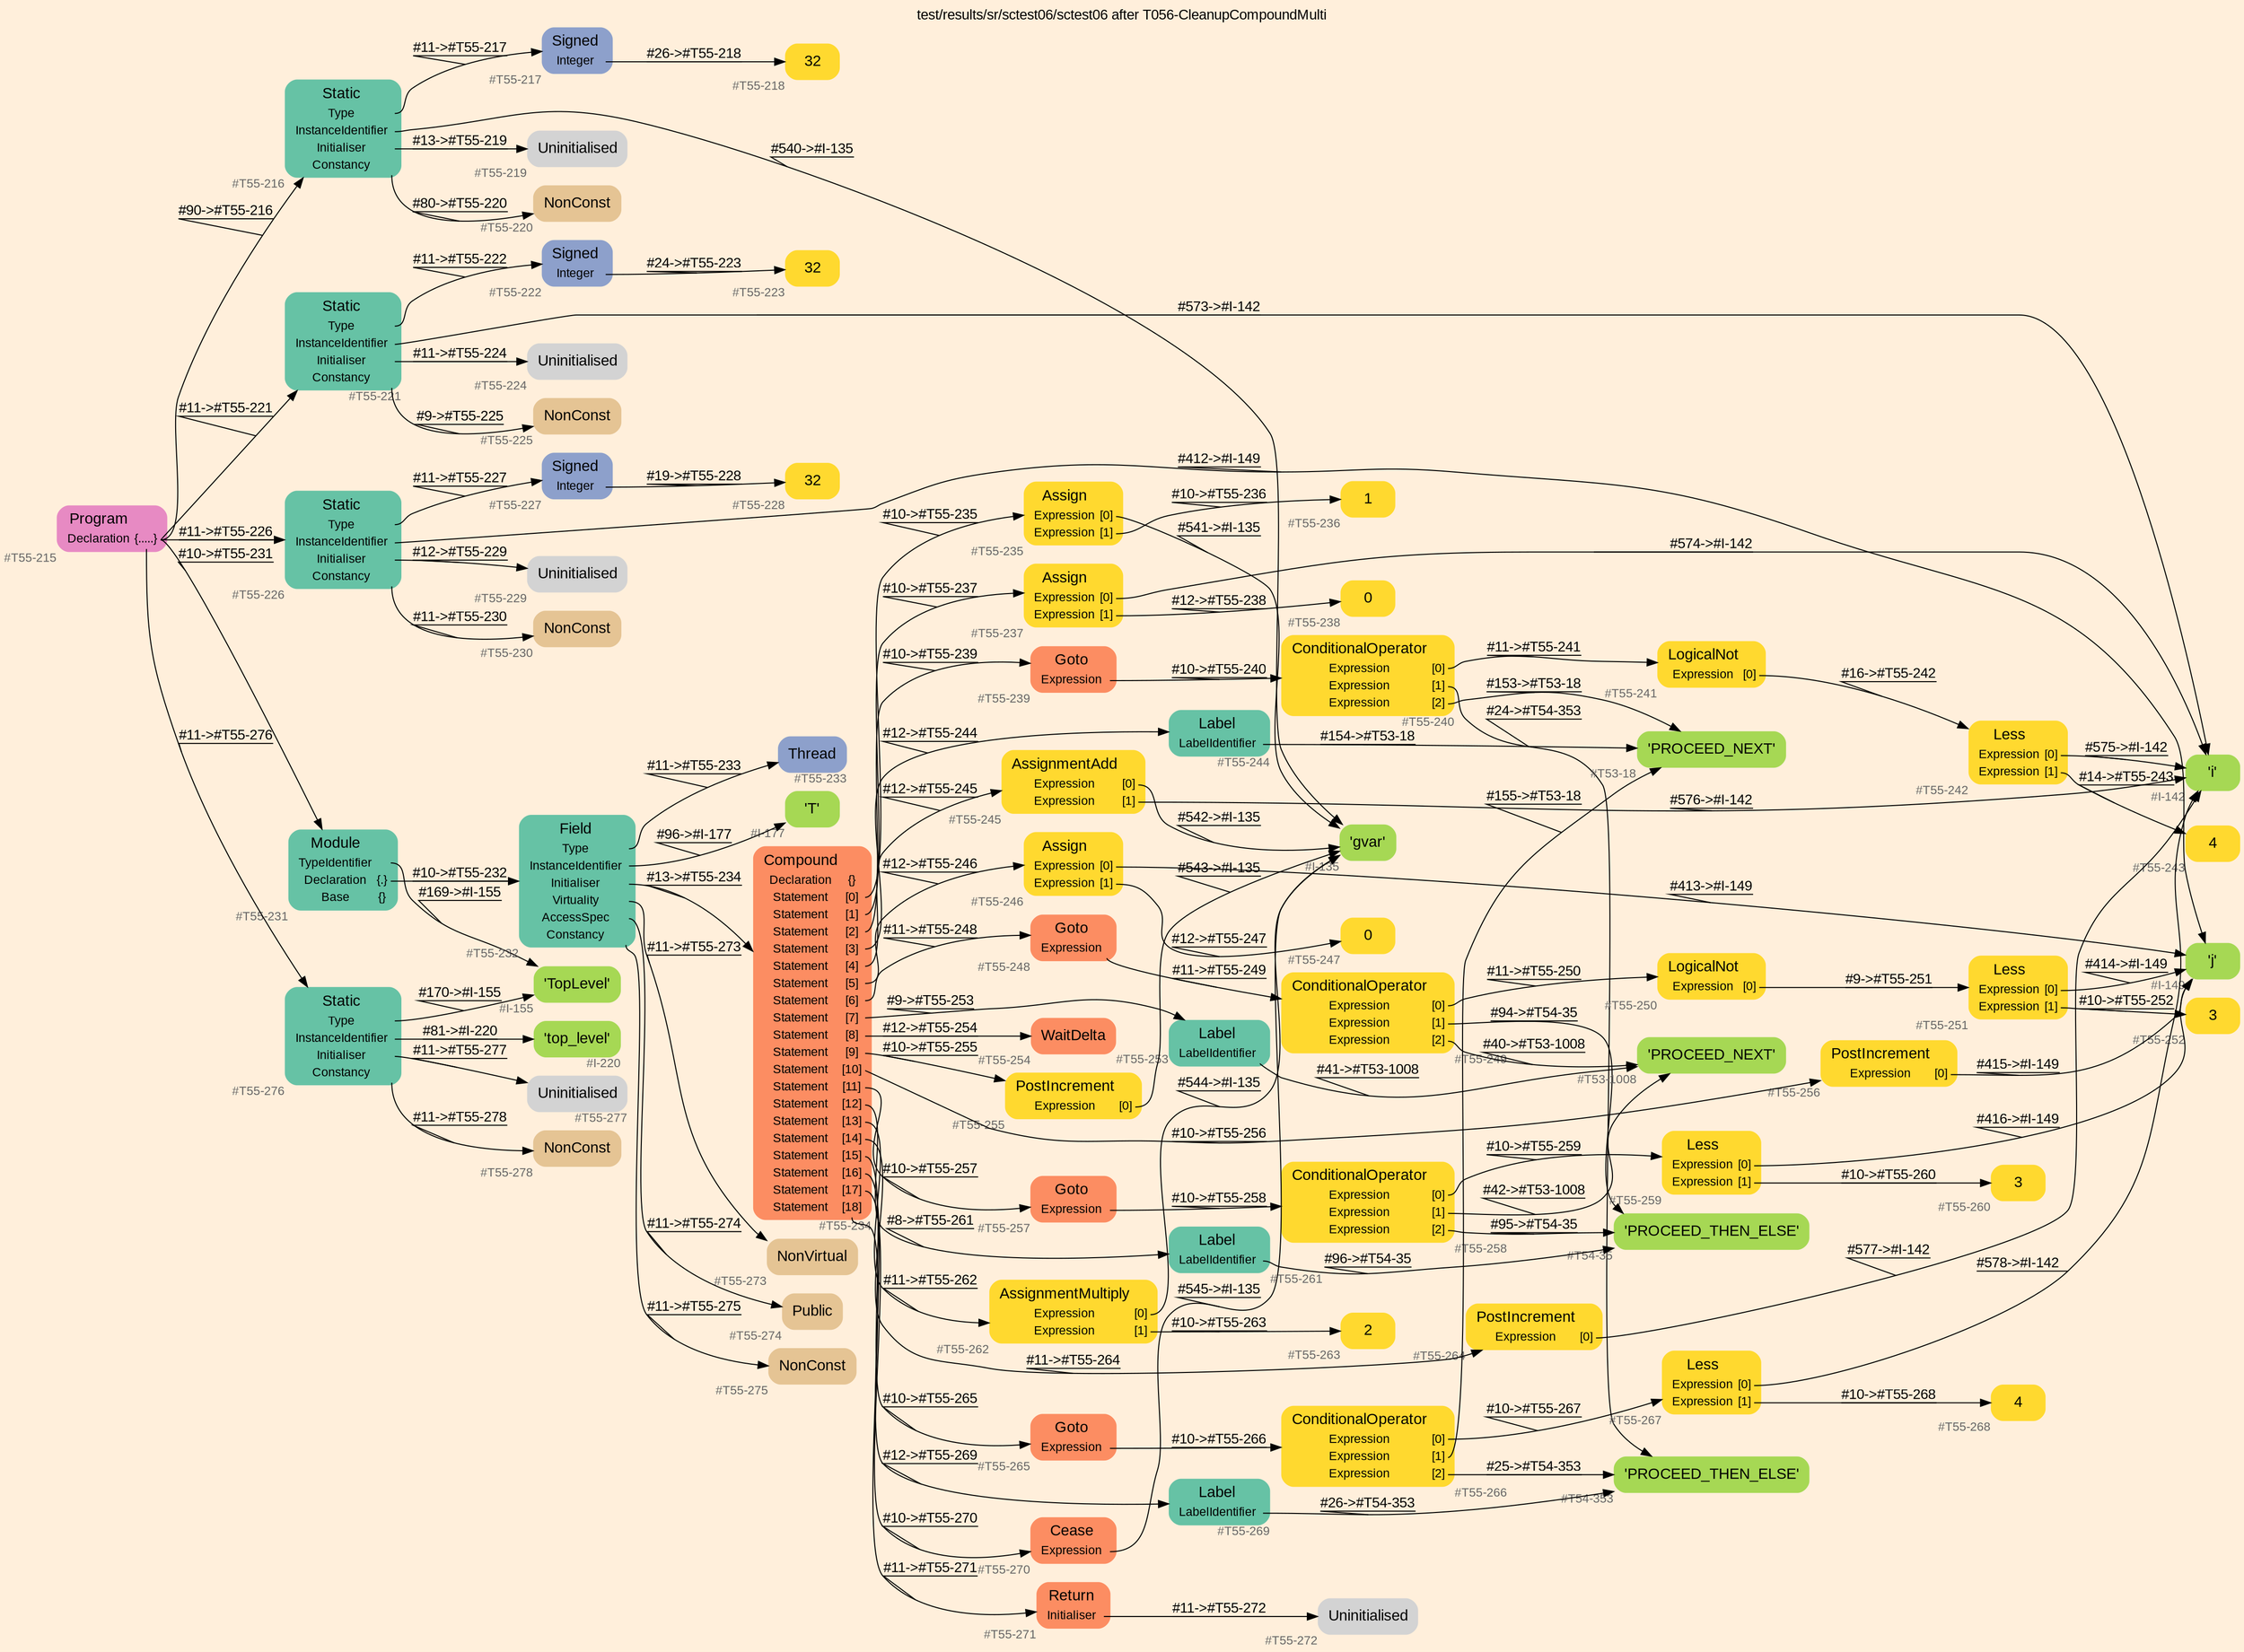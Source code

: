 digraph "test/results/sr/sctest06/sctest06 after T056-CleanupCompoundMulti" {
label = "test/results/sr/sctest06/sctest06 after T056-CleanupCompoundMulti"
labelloc = t
graph [
    rankdir = "LR"
    ranksep = 0.3
    bgcolor = antiquewhite1
    color = black
    fontcolor = black
    fontname = "Arial"
];
node [
    fontname = "Arial"
];
edge [
    fontname = "Arial"
];

// -------------------- node figure --------------------
// -------- block #T55-215 ----------
"#T55-215" [
    fillcolor = "/set28/4"
    xlabel = "#T55-215"
    fontsize = "12"
    fontcolor = grey40
    shape = "plaintext"
    label = <<TABLE BORDER="0" CELLBORDER="0" CELLSPACING="0">
     <TR><TD><FONT COLOR="black" POINT-SIZE="15">Program</FONT></TD></TR>
     <TR><TD><FONT COLOR="black" POINT-SIZE="12">Declaration</FONT></TD><TD PORT="port0"><FONT COLOR="black" POINT-SIZE="12">{.....}</FONT></TD></TR>
    </TABLE>>
    style = "rounded,filled"
];

// -------- block #T55-216 ----------
"#T55-216" [
    fillcolor = "/set28/1"
    xlabel = "#T55-216"
    fontsize = "12"
    fontcolor = grey40
    shape = "plaintext"
    label = <<TABLE BORDER="0" CELLBORDER="0" CELLSPACING="0">
     <TR><TD><FONT COLOR="black" POINT-SIZE="15">Static</FONT></TD></TR>
     <TR><TD><FONT COLOR="black" POINT-SIZE="12">Type</FONT></TD><TD PORT="port0"></TD></TR>
     <TR><TD><FONT COLOR="black" POINT-SIZE="12">InstanceIdentifier</FONT></TD><TD PORT="port1"></TD></TR>
     <TR><TD><FONT COLOR="black" POINT-SIZE="12">Initialiser</FONT></TD><TD PORT="port2"></TD></TR>
     <TR><TD><FONT COLOR="black" POINT-SIZE="12">Constancy</FONT></TD><TD PORT="port3"></TD></TR>
    </TABLE>>
    style = "rounded,filled"
];

// -------- block #T55-217 ----------
"#T55-217" [
    fillcolor = "/set28/3"
    xlabel = "#T55-217"
    fontsize = "12"
    fontcolor = grey40
    shape = "plaintext"
    label = <<TABLE BORDER="0" CELLBORDER="0" CELLSPACING="0">
     <TR><TD><FONT COLOR="black" POINT-SIZE="15">Signed</FONT></TD></TR>
     <TR><TD><FONT COLOR="black" POINT-SIZE="12">Integer</FONT></TD><TD PORT="port0"></TD></TR>
    </TABLE>>
    style = "rounded,filled"
];

// -------- block #T55-218 ----------
"#T55-218" [
    fillcolor = "/set28/6"
    xlabel = "#T55-218"
    fontsize = "12"
    fontcolor = grey40
    shape = "plaintext"
    label = <<TABLE BORDER="0" CELLBORDER="0" CELLSPACING="0">
     <TR><TD><FONT COLOR="black" POINT-SIZE="15">32</FONT></TD></TR>
    </TABLE>>
    style = "rounded,filled"
];

// -------- block #I-135 ----------
"#I-135" [
    fillcolor = "/set28/5"
    xlabel = "#I-135"
    fontsize = "12"
    fontcolor = grey40
    shape = "plaintext"
    label = <<TABLE BORDER="0" CELLBORDER="0" CELLSPACING="0">
     <TR><TD><FONT COLOR="black" POINT-SIZE="15">'gvar'</FONT></TD></TR>
    </TABLE>>
    style = "rounded,filled"
];

// -------- block #T55-219 ----------
"#T55-219" [
    xlabel = "#T55-219"
    fontsize = "12"
    fontcolor = grey40
    shape = "plaintext"
    label = <<TABLE BORDER="0" CELLBORDER="0" CELLSPACING="0">
     <TR><TD><FONT COLOR="black" POINT-SIZE="15">Uninitialised</FONT></TD></TR>
    </TABLE>>
    style = "rounded,filled"
];

// -------- block #T55-220 ----------
"#T55-220" [
    fillcolor = "/set28/7"
    xlabel = "#T55-220"
    fontsize = "12"
    fontcolor = grey40
    shape = "plaintext"
    label = <<TABLE BORDER="0" CELLBORDER="0" CELLSPACING="0">
     <TR><TD><FONT COLOR="black" POINT-SIZE="15">NonConst</FONT></TD></TR>
    </TABLE>>
    style = "rounded,filled"
];

// -------- block #T55-221 ----------
"#T55-221" [
    fillcolor = "/set28/1"
    xlabel = "#T55-221"
    fontsize = "12"
    fontcolor = grey40
    shape = "plaintext"
    label = <<TABLE BORDER="0" CELLBORDER="0" CELLSPACING="0">
     <TR><TD><FONT COLOR="black" POINT-SIZE="15">Static</FONT></TD></TR>
     <TR><TD><FONT COLOR="black" POINT-SIZE="12">Type</FONT></TD><TD PORT="port0"></TD></TR>
     <TR><TD><FONT COLOR="black" POINT-SIZE="12">InstanceIdentifier</FONT></TD><TD PORT="port1"></TD></TR>
     <TR><TD><FONT COLOR="black" POINT-SIZE="12">Initialiser</FONT></TD><TD PORT="port2"></TD></TR>
     <TR><TD><FONT COLOR="black" POINT-SIZE="12">Constancy</FONT></TD><TD PORT="port3"></TD></TR>
    </TABLE>>
    style = "rounded,filled"
];

// -------- block #T55-222 ----------
"#T55-222" [
    fillcolor = "/set28/3"
    xlabel = "#T55-222"
    fontsize = "12"
    fontcolor = grey40
    shape = "plaintext"
    label = <<TABLE BORDER="0" CELLBORDER="0" CELLSPACING="0">
     <TR><TD><FONT COLOR="black" POINT-SIZE="15">Signed</FONT></TD></TR>
     <TR><TD><FONT COLOR="black" POINT-SIZE="12">Integer</FONT></TD><TD PORT="port0"></TD></TR>
    </TABLE>>
    style = "rounded,filled"
];

// -------- block #T55-223 ----------
"#T55-223" [
    fillcolor = "/set28/6"
    xlabel = "#T55-223"
    fontsize = "12"
    fontcolor = grey40
    shape = "plaintext"
    label = <<TABLE BORDER="0" CELLBORDER="0" CELLSPACING="0">
     <TR><TD><FONT COLOR="black" POINT-SIZE="15">32</FONT></TD></TR>
    </TABLE>>
    style = "rounded,filled"
];

// -------- block #I-142 ----------
"#I-142" [
    fillcolor = "/set28/5"
    xlabel = "#I-142"
    fontsize = "12"
    fontcolor = grey40
    shape = "plaintext"
    label = <<TABLE BORDER="0" CELLBORDER="0" CELLSPACING="0">
     <TR><TD><FONT COLOR="black" POINT-SIZE="15">'i'</FONT></TD></TR>
    </TABLE>>
    style = "rounded,filled"
];

// -------- block #T55-224 ----------
"#T55-224" [
    xlabel = "#T55-224"
    fontsize = "12"
    fontcolor = grey40
    shape = "plaintext"
    label = <<TABLE BORDER="0" CELLBORDER="0" CELLSPACING="0">
     <TR><TD><FONT COLOR="black" POINT-SIZE="15">Uninitialised</FONT></TD></TR>
    </TABLE>>
    style = "rounded,filled"
];

// -------- block #T55-225 ----------
"#T55-225" [
    fillcolor = "/set28/7"
    xlabel = "#T55-225"
    fontsize = "12"
    fontcolor = grey40
    shape = "plaintext"
    label = <<TABLE BORDER="0" CELLBORDER="0" CELLSPACING="0">
     <TR><TD><FONT COLOR="black" POINT-SIZE="15">NonConst</FONT></TD></TR>
    </TABLE>>
    style = "rounded,filled"
];

// -------- block #T55-226 ----------
"#T55-226" [
    fillcolor = "/set28/1"
    xlabel = "#T55-226"
    fontsize = "12"
    fontcolor = grey40
    shape = "plaintext"
    label = <<TABLE BORDER="0" CELLBORDER="0" CELLSPACING="0">
     <TR><TD><FONT COLOR="black" POINT-SIZE="15">Static</FONT></TD></TR>
     <TR><TD><FONT COLOR="black" POINT-SIZE="12">Type</FONT></TD><TD PORT="port0"></TD></TR>
     <TR><TD><FONT COLOR="black" POINT-SIZE="12">InstanceIdentifier</FONT></TD><TD PORT="port1"></TD></TR>
     <TR><TD><FONT COLOR="black" POINT-SIZE="12">Initialiser</FONT></TD><TD PORT="port2"></TD></TR>
     <TR><TD><FONT COLOR="black" POINT-SIZE="12">Constancy</FONT></TD><TD PORT="port3"></TD></TR>
    </TABLE>>
    style = "rounded,filled"
];

// -------- block #T55-227 ----------
"#T55-227" [
    fillcolor = "/set28/3"
    xlabel = "#T55-227"
    fontsize = "12"
    fontcolor = grey40
    shape = "plaintext"
    label = <<TABLE BORDER="0" CELLBORDER="0" CELLSPACING="0">
     <TR><TD><FONT COLOR="black" POINT-SIZE="15">Signed</FONT></TD></TR>
     <TR><TD><FONT COLOR="black" POINT-SIZE="12">Integer</FONT></TD><TD PORT="port0"></TD></TR>
    </TABLE>>
    style = "rounded,filled"
];

// -------- block #T55-228 ----------
"#T55-228" [
    fillcolor = "/set28/6"
    xlabel = "#T55-228"
    fontsize = "12"
    fontcolor = grey40
    shape = "plaintext"
    label = <<TABLE BORDER="0" CELLBORDER="0" CELLSPACING="0">
     <TR><TD><FONT COLOR="black" POINT-SIZE="15">32</FONT></TD></TR>
    </TABLE>>
    style = "rounded,filled"
];

// -------- block #I-149 ----------
"#I-149" [
    fillcolor = "/set28/5"
    xlabel = "#I-149"
    fontsize = "12"
    fontcolor = grey40
    shape = "plaintext"
    label = <<TABLE BORDER="0" CELLBORDER="0" CELLSPACING="0">
     <TR><TD><FONT COLOR="black" POINT-SIZE="15">'j'</FONT></TD></TR>
    </TABLE>>
    style = "rounded,filled"
];

// -------- block #T55-229 ----------
"#T55-229" [
    xlabel = "#T55-229"
    fontsize = "12"
    fontcolor = grey40
    shape = "plaintext"
    label = <<TABLE BORDER="0" CELLBORDER="0" CELLSPACING="0">
     <TR><TD><FONT COLOR="black" POINT-SIZE="15">Uninitialised</FONT></TD></TR>
    </TABLE>>
    style = "rounded,filled"
];

// -------- block #T55-230 ----------
"#T55-230" [
    fillcolor = "/set28/7"
    xlabel = "#T55-230"
    fontsize = "12"
    fontcolor = grey40
    shape = "plaintext"
    label = <<TABLE BORDER="0" CELLBORDER="0" CELLSPACING="0">
     <TR><TD><FONT COLOR="black" POINT-SIZE="15">NonConst</FONT></TD></TR>
    </TABLE>>
    style = "rounded,filled"
];

// -------- block #T55-231 ----------
"#T55-231" [
    fillcolor = "/set28/1"
    xlabel = "#T55-231"
    fontsize = "12"
    fontcolor = grey40
    shape = "plaintext"
    label = <<TABLE BORDER="0" CELLBORDER="0" CELLSPACING="0">
     <TR><TD><FONT COLOR="black" POINT-SIZE="15">Module</FONT></TD></TR>
     <TR><TD><FONT COLOR="black" POINT-SIZE="12">TypeIdentifier</FONT></TD><TD PORT="port0"></TD></TR>
     <TR><TD><FONT COLOR="black" POINT-SIZE="12">Declaration</FONT></TD><TD PORT="port1"><FONT COLOR="black" POINT-SIZE="12">{.}</FONT></TD></TR>
     <TR><TD><FONT COLOR="black" POINT-SIZE="12">Base</FONT></TD><TD PORT="port2"><FONT COLOR="black" POINT-SIZE="12">{}</FONT></TD></TR>
    </TABLE>>
    style = "rounded,filled"
];

// -------- block #I-155 ----------
"#I-155" [
    fillcolor = "/set28/5"
    xlabel = "#I-155"
    fontsize = "12"
    fontcolor = grey40
    shape = "plaintext"
    label = <<TABLE BORDER="0" CELLBORDER="0" CELLSPACING="0">
     <TR><TD><FONT COLOR="black" POINT-SIZE="15">'TopLevel'</FONT></TD></TR>
    </TABLE>>
    style = "rounded,filled"
];

// -------- block #T55-232 ----------
"#T55-232" [
    fillcolor = "/set28/1"
    xlabel = "#T55-232"
    fontsize = "12"
    fontcolor = grey40
    shape = "plaintext"
    label = <<TABLE BORDER="0" CELLBORDER="0" CELLSPACING="0">
     <TR><TD><FONT COLOR="black" POINT-SIZE="15">Field</FONT></TD></TR>
     <TR><TD><FONT COLOR="black" POINT-SIZE="12">Type</FONT></TD><TD PORT="port0"></TD></TR>
     <TR><TD><FONT COLOR="black" POINT-SIZE="12">InstanceIdentifier</FONT></TD><TD PORT="port1"></TD></TR>
     <TR><TD><FONT COLOR="black" POINT-SIZE="12">Initialiser</FONT></TD><TD PORT="port2"></TD></TR>
     <TR><TD><FONT COLOR="black" POINT-SIZE="12">Virtuality</FONT></TD><TD PORT="port3"></TD></TR>
     <TR><TD><FONT COLOR="black" POINT-SIZE="12">AccessSpec</FONT></TD><TD PORT="port4"></TD></TR>
     <TR><TD><FONT COLOR="black" POINT-SIZE="12">Constancy</FONT></TD><TD PORT="port5"></TD></TR>
    </TABLE>>
    style = "rounded,filled"
];

// -------- block #T55-233 ----------
"#T55-233" [
    fillcolor = "/set28/3"
    xlabel = "#T55-233"
    fontsize = "12"
    fontcolor = grey40
    shape = "plaintext"
    label = <<TABLE BORDER="0" CELLBORDER="0" CELLSPACING="0">
     <TR><TD><FONT COLOR="black" POINT-SIZE="15">Thread</FONT></TD></TR>
    </TABLE>>
    style = "rounded,filled"
];

// -------- block #I-177 ----------
"#I-177" [
    fillcolor = "/set28/5"
    xlabel = "#I-177"
    fontsize = "12"
    fontcolor = grey40
    shape = "plaintext"
    label = <<TABLE BORDER="0" CELLBORDER="0" CELLSPACING="0">
     <TR><TD><FONT COLOR="black" POINT-SIZE="15">'T'</FONT></TD></TR>
    </TABLE>>
    style = "rounded,filled"
];

// -------- block #T55-234 ----------
"#T55-234" [
    fillcolor = "/set28/2"
    xlabel = "#T55-234"
    fontsize = "12"
    fontcolor = grey40
    shape = "plaintext"
    label = <<TABLE BORDER="0" CELLBORDER="0" CELLSPACING="0">
     <TR><TD><FONT COLOR="black" POINT-SIZE="15">Compound</FONT></TD></TR>
     <TR><TD><FONT COLOR="black" POINT-SIZE="12">Declaration</FONT></TD><TD PORT="port0"><FONT COLOR="black" POINT-SIZE="12">{}</FONT></TD></TR>
     <TR><TD><FONT COLOR="black" POINT-SIZE="12">Statement</FONT></TD><TD PORT="port1"><FONT COLOR="black" POINT-SIZE="12">[0]</FONT></TD></TR>
     <TR><TD><FONT COLOR="black" POINT-SIZE="12">Statement</FONT></TD><TD PORT="port2"><FONT COLOR="black" POINT-SIZE="12">[1]</FONT></TD></TR>
     <TR><TD><FONT COLOR="black" POINT-SIZE="12">Statement</FONT></TD><TD PORT="port3"><FONT COLOR="black" POINT-SIZE="12">[2]</FONT></TD></TR>
     <TR><TD><FONT COLOR="black" POINT-SIZE="12">Statement</FONT></TD><TD PORT="port4"><FONT COLOR="black" POINT-SIZE="12">[3]</FONT></TD></TR>
     <TR><TD><FONT COLOR="black" POINT-SIZE="12">Statement</FONT></TD><TD PORT="port5"><FONT COLOR="black" POINT-SIZE="12">[4]</FONT></TD></TR>
     <TR><TD><FONT COLOR="black" POINT-SIZE="12">Statement</FONT></TD><TD PORT="port6"><FONT COLOR="black" POINT-SIZE="12">[5]</FONT></TD></TR>
     <TR><TD><FONT COLOR="black" POINT-SIZE="12">Statement</FONT></TD><TD PORT="port7"><FONT COLOR="black" POINT-SIZE="12">[6]</FONT></TD></TR>
     <TR><TD><FONT COLOR="black" POINT-SIZE="12">Statement</FONT></TD><TD PORT="port8"><FONT COLOR="black" POINT-SIZE="12">[7]</FONT></TD></TR>
     <TR><TD><FONT COLOR="black" POINT-SIZE="12">Statement</FONT></TD><TD PORT="port9"><FONT COLOR="black" POINT-SIZE="12">[8]</FONT></TD></TR>
     <TR><TD><FONT COLOR="black" POINT-SIZE="12">Statement</FONT></TD><TD PORT="port10"><FONT COLOR="black" POINT-SIZE="12">[9]</FONT></TD></TR>
     <TR><TD><FONT COLOR="black" POINT-SIZE="12">Statement</FONT></TD><TD PORT="port11"><FONT COLOR="black" POINT-SIZE="12">[10]</FONT></TD></TR>
     <TR><TD><FONT COLOR="black" POINT-SIZE="12">Statement</FONT></TD><TD PORT="port12"><FONT COLOR="black" POINT-SIZE="12">[11]</FONT></TD></TR>
     <TR><TD><FONT COLOR="black" POINT-SIZE="12">Statement</FONT></TD><TD PORT="port13"><FONT COLOR="black" POINT-SIZE="12">[12]</FONT></TD></TR>
     <TR><TD><FONT COLOR="black" POINT-SIZE="12">Statement</FONT></TD><TD PORT="port14"><FONT COLOR="black" POINT-SIZE="12">[13]</FONT></TD></TR>
     <TR><TD><FONT COLOR="black" POINT-SIZE="12">Statement</FONT></TD><TD PORT="port15"><FONT COLOR="black" POINT-SIZE="12">[14]</FONT></TD></TR>
     <TR><TD><FONT COLOR="black" POINT-SIZE="12">Statement</FONT></TD><TD PORT="port16"><FONT COLOR="black" POINT-SIZE="12">[15]</FONT></TD></TR>
     <TR><TD><FONT COLOR="black" POINT-SIZE="12">Statement</FONT></TD><TD PORT="port17"><FONT COLOR="black" POINT-SIZE="12">[16]</FONT></TD></TR>
     <TR><TD><FONT COLOR="black" POINT-SIZE="12">Statement</FONT></TD><TD PORT="port18"><FONT COLOR="black" POINT-SIZE="12">[17]</FONT></TD></TR>
     <TR><TD><FONT COLOR="black" POINT-SIZE="12">Statement</FONT></TD><TD PORT="port19"><FONT COLOR="black" POINT-SIZE="12">[18]</FONT></TD></TR>
    </TABLE>>
    style = "rounded,filled"
];

// -------- block #T55-235 ----------
"#T55-235" [
    fillcolor = "/set28/6"
    xlabel = "#T55-235"
    fontsize = "12"
    fontcolor = grey40
    shape = "plaintext"
    label = <<TABLE BORDER="0" CELLBORDER="0" CELLSPACING="0">
     <TR><TD><FONT COLOR="black" POINT-SIZE="15">Assign</FONT></TD></TR>
     <TR><TD><FONT COLOR="black" POINT-SIZE="12">Expression</FONT></TD><TD PORT="port0"><FONT COLOR="black" POINT-SIZE="12">[0]</FONT></TD></TR>
     <TR><TD><FONT COLOR="black" POINT-SIZE="12">Expression</FONT></TD><TD PORT="port1"><FONT COLOR="black" POINT-SIZE="12">[1]</FONT></TD></TR>
    </TABLE>>
    style = "rounded,filled"
];

// -------- block #T55-236 ----------
"#T55-236" [
    fillcolor = "/set28/6"
    xlabel = "#T55-236"
    fontsize = "12"
    fontcolor = grey40
    shape = "plaintext"
    label = <<TABLE BORDER="0" CELLBORDER="0" CELLSPACING="0">
     <TR><TD><FONT COLOR="black" POINT-SIZE="15">1</FONT></TD></TR>
    </TABLE>>
    style = "rounded,filled"
];

// -------- block #T55-237 ----------
"#T55-237" [
    fillcolor = "/set28/6"
    xlabel = "#T55-237"
    fontsize = "12"
    fontcolor = grey40
    shape = "plaintext"
    label = <<TABLE BORDER="0" CELLBORDER="0" CELLSPACING="0">
     <TR><TD><FONT COLOR="black" POINT-SIZE="15">Assign</FONT></TD></TR>
     <TR><TD><FONT COLOR="black" POINT-SIZE="12">Expression</FONT></TD><TD PORT="port0"><FONT COLOR="black" POINT-SIZE="12">[0]</FONT></TD></TR>
     <TR><TD><FONT COLOR="black" POINT-SIZE="12">Expression</FONT></TD><TD PORT="port1"><FONT COLOR="black" POINT-SIZE="12">[1]</FONT></TD></TR>
    </TABLE>>
    style = "rounded,filled"
];

// -------- block #T55-238 ----------
"#T55-238" [
    fillcolor = "/set28/6"
    xlabel = "#T55-238"
    fontsize = "12"
    fontcolor = grey40
    shape = "plaintext"
    label = <<TABLE BORDER="0" CELLBORDER="0" CELLSPACING="0">
     <TR><TD><FONT COLOR="black" POINT-SIZE="15">0</FONT></TD></TR>
    </TABLE>>
    style = "rounded,filled"
];

// -------- block #T55-239 ----------
"#T55-239" [
    fillcolor = "/set28/2"
    xlabel = "#T55-239"
    fontsize = "12"
    fontcolor = grey40
    shape = "plaintext"
    label = <<TABLE BORDER="0" CELLBORDER="0" CELLSPACING="0">
     <TR><TD><FONT COLOR="black" POINT-SIZE="15">Goto</FONT></TD></TR>
     <TR><TD><FONT COLOR="black" POINT-SIZE="12">Expression</FONT></TD><TD PORT="port0"></TD></TR>
    </TABLE>>
    style = "rounded,filled"
];

// -------- block #T55-240 ----------
"#T55-240" [
    fillcolor = "/set28/6"
    xlabel = "#T55-240"
    fontsize = "12"
    fontcolor = grey40
    shape = "plaintext"
    label = <<TABLE BORDER="0" CELLBORDER="0" CELLSPACING="0">
     <TR><TD><FONT COLOR="black" POINT-SIZE="15">ConditionalOperator</FONT></TD></TR>
     <TR><TD><FONT COLOR="black" POINT-SIZE="12">Expression</FONT></TD><TD PORT="port0"><FONT COLOR="black" POINT-SIZE="12">[0]</FONT></TD></TR>
     <TR><TD><FONT COLOR="black" POINT-SIZE="12">Expression</FONT></TD><TD PORT="port1"><FONT COLOR="black" POINT-SIZE="12">[1]</FONT></TD></TR>
     <TR><TD><FONT COLOR="black" POINT-SIZE="12">Expression</FONT></TD><TD PORT="port2"><FONT COLOR="black" POINT-SIZE="12">[2]</FONT></TD></TR>
    </TABLE>>
    style = "rounded,filled"
];

// -------- block #T55-241 ----------
"#T55-241" [
    fillcolor = "/set28/6"
    xlabel = "#T55-241"
    fontsize = "12"
    fontcolor = grey40
    shape = "plaintext"
    label = <<TABLE BORDER="0" CELLBORDER="0" CELLSPACING="0">
     <TR><TD><FONT COLOR="black" POINT-SIZE="15">LogicalNot</FONT></TD></TR>
     <TR><TD><FONT COLOR="black" POINT-SIZE="12">Expression</FONT></TD><TD PORT="port0"><FONT COLOR="black" POINT-SIZE="12">[0]</FONT></TD></TR>
    </TABLE>>
    style = "rounded,filled"
];

// -------- block #T55-242 ----------
"#T55-242" [
    fillcolor = "/set28/6"
    xlabel = "#T55-242"
    fontsize = "12"
    fontcolor = grey40
    shape = "plaintext"
    label = <<TABLE BORDER="0" CELLBORDER="0" CELLSPACING="0">
     <TR><TD><FONT COLOR="black" POINT-SIZE="15">Less</FONT></TD></TR>
     <TR><TD><FONT COLOR="black" POINT-SIZE="12">Expression</FONT></TD><TD PORT="port0"><FONT COLOR="black" POINT-SIZE="12">[0]</FONT></TD></TR>
     <TR><TD><FONT COLOR="black" POINT-SIZE="12">Expression</FONT></TD><TD PORT="port1"><FONT COLOR="black" POINT-SIZE="12">[1]</FONT></TD></TR>
    </TABLE>>
    style = "rounded,filled"
];

// -------- block #T55-243 ----------
"#T55-243" [
    fillcolor = "/set28/6"
    xlabel = "#T55-243"
    fontsize = "12"
    fontcolor = grey40
    shape = "plaintext"
    label = <<TABLE BORDER="0" CELLBORDER="0" CELLSPACING="0">
     <TR><TD><FONT COLOR="black" POINT-SIZE="15">4</FONT></TD></TR>
    </TABLE>>
    style = "rounded,filled"
];

// -------- block #T54-353 ----------
"#T54-353" [
    fillcolor = "/set28/5"
    xlabel = "#T54-353"
    fontsize = "12"
    fontcolor = grey40
    shape = "plaintext"
    label = <<TABLE BORDER="0" CELLBORDER="0" CELLSPACING="0">
     <TR><TD><FONT COLOR="black" POINT-SIZE="15">'PROCEED_THEN_ELSE'</FONT></TD></TR>
    </TABLE>>
    style = "rounded,filled"
];

// -------- block #T53-18 ----------
"#T53-18" [
    fillcolor = "/set28/5"
    xlabel = "#T53-18"
    fontsize = "12"
    fontcolor = grey40
    shape = "plaintext"
    label = <<TABLE BORDER="0" CELLBORDER="0" CELLSPACING="0">
     <TR><TD><FONT COLOR="black" POINT-SIZE="15">'PROCEED_NEXT'</FONT></TD></TR>
    </TABLE>>
    style = "rounded,filled"
];

// -------- block #T55-244 ----------
"#T55-244" [
    fillcolor = "/set28/1"
    xlabel = "#T55-244"
    fontsize = "12"
    fontcolor = grey40
    shape = "plaintext"
    label = <<TABLE BORDER="0" CELLBORDER="0" CELLSPACING="0">
     <TR><TD><FONT COLOR="black" POINT-SIZE="15">Label</FONT></TD></TR>
     <TR><TD><FONT COLOR="black" POINT-SIZE="12">LabelIdentifier</FONT></TD><TD PORT="port0"></TD></TR>
    </TABLE>>
    style = "rounded,filled"
];

// -------- block #T55-245 ----------
"#T55-245" [
    fillcolor = "/set28/6"
    xlabel = "#T55-245"
    fontsize = "12"
    fontcolor = grey40
    shape = "plaintext"
    label = <<TABLE BORDER="0" CELLBORDER="0" CELLSPACING="0">
     <TR><TD><FONT COLOR="black" POINT-SIZE="15">AssignmentAdd</FONT></TD></TR>
     <TR><TD><FONT COLOR="black" POINT-SIZE="12">Expression</FONT></TD><TD PORT="port0"><FONT COLOR="black" POINT-SIZE="12">[0]</FONT></TD></TR>
     <TR><TD><FONT COLOR="black" POINT-SIZE="12">Expression</FONT></TD><TD PORT="port1"><FONT COLOR="black" POINT-SIZE="12">[1]</FONT></TD></TR>
    </TABLE>>
    style = "rounded,filled"
];

// -------- block #T55-246 ----------
"#T55-246" [
    fillcolor = "/set28/6"
    xlabel = "#T55-246"
    fontsize = "12"
    fontcolor = grey40
    shape = "plaintext"
    label = <<TABLE BORDER="0" CELLBORDER="0" CELLSPACING="0">
     <TR><TD><FONT COLOR="black" POINT-SIZE="15">Assign</FONT></TD></TR>
     <TR><TD><FONT COLOR="black" POINT-SIZE="12">Expression</FONT></TD><TD PORT="port0"><FONT COLOR="black" POINT-SIZE="12">[0]</FONT></TD></TR>
     <TR><TD><FONT COLOR="black" POINT-SIZE="12">Expression</FONT></TD><TD PORT="port1"><FONT COLOR="black" POINT-SIZE="12">[1]</FONT></TD></TR>
    </TABLE>>
    style = "rounded,filled"
];

// -------- block #T55-247 ----------
"#T55-247" [
    fillcolor = "/set28/6"
    xlabel = "#T55-247"
    fontsize = "12"
    fontcolor = grey40
    shape = "plaintext"
    label = <<TABLE BORDER="0" CELLBORDER="0" CELLSPACING="0">
     <TR><TD><FONT COLOR="black" POINT-SIZE="15">0</FONT></TD></TR>
    </TABLE>>
    style = "rounded,filled"
];

// -------- block #T55-248 ----------
"#T55-248" [
    fillcolor = "/set28/2"
    xlabel = "#T55-248"
    fontsize = "12"
    fontcolor = grey40
    shape = "plaintext"
    label = <<TABLE BORDER="0" CELLBORDER="0" CELLSPACING="0">
     <TR><TD><FONT COLOR="black" POINT-SIZE="15">Goto</FONT></TD></TR>
     <TR><TD><FONT COLOR="black" POINT-SIZE="12">Expression</FONT></TD><TD PORT="port0"></TD></TR>
    </TABLE>>
    style = "rounded,filled"
];

// -------- block #T55-249 ----------
"#T55-249" [
    fillcolor = "/set28/6"
    xlabel = "#T55-249"
    fontsize = "12"
    fontcolor = grey40
    shape = "plaintext"
    label = <<TABLE BORDER="0" CELLBORDER="0" CELLSPACING="0">
     <TR><TD><FONT COLOR="black" POINT-SIZE="15">ConditionalOperator</FONT></TD></TR>
     <TR><TD><FONT COLOR="black" POINT-SIZE="12">Expression</FONT></TD><TD PORT="port0"><FONT COLOR="black" POINT-SIZE="12">[0]</FONT></TD></TR>
     <TR><TD><FONT COLOR="black" POINT-SIZE="12">Expression</FONT></TD><TD PORT="port1"><FONT COLOR="black" POINT-SIZE="12">[1]</FONT></TD></TR>
     <TR><TD><FONT COLOR="black" POINT-SIZE="12">Expression</FONT></TD><TD PORT="port2"><FONT COLOR="black" POINT-SIZE="12">[2]</FONT></TD></TR>
    </TABLE>>
    style = "rounded,filled"
];

// -------- block #T55-250 ----------
"#T55-250" [
    fillcolor = "/set28/6"
    xlabel = "#T55-250"
    fontsize = "12"
    fontcolor = grey40
    shape = "plaintext"
    label = <<TABLE BORDER="0" CELLBORDER="0" CELLSPACING="0">
     <TR><TD><FONT COLOR="black" POINT-SIZE="15">LogicalNot</FONT></TD></TR>
     <TR><TD><FONT COLOR="black" POINT-SIZE="12">Expression</FONT></TD><TD PORT="port0"><FONT COLOR="black" POINT-SIZE="12">[0]</FONT></TD></TR>
    </TABLE>>
    style = "rounded,filled"
];

// -------- block #T55-251 ----------
"#T55-251" [
    fillcolor = "/set28/6"
    xlabel = "#T55-251"
    fontsize = "12"
    fontcolor = grey40
    shape = "plaintext"
    label = <<TABLE BORDER="0" CELLBORDER="0" CELLSPACING="0">
     <TR><TD><FONT COLOR="black" POINT-SIZE="15">Less</FONT></TD></TR>
     <TR><TD><FONT COLOR="black" POINT-SIZE="12">Expression</FONT></TD><TD PORT="port0"><FONT COLOR="black" POINT-SIZE="12">[0]</FONT></TD></TR>
     <TR><TD><FONT COLOR="black" POINT-SIZE="12">Expression</FONT></TD><TD PORT="port1"><FONT COLOR="black" POINT-SIZE="12">[1]</FONT></TD></TR>
    </TABLE>>
    style = "rounded,filled"
];

// -------- block #T55-252 ----------
"#T55-252" [
    fillcolor = "/set28/6"
    xlabel = "#T55-252"
    fontsize = "12"
    fontcolor = grey40
    shape = "plaintext"
    label = <<TABLE BORDER="0" CELLBORDER="0" CELLSPACING="0">
     <TR><TD><FONT COLOR="black" POINT-SIZE="15">3</FONT></TD></TR>
    </TABLE>>
    style = "rounded,filled"
];

// -------- block #T54-35 ----------
"#T54-35" [
    fillcolor = "/set28/5"
    xlabel = "#T54-35"
    fontsize = "12"
    fontcolor = grey40
    shape = "plaintext"
    label = <<TABLE BORDER="0" CELLBORDER="0" CELLSPACING="0">
     <TR><TD><FONT COLOR="black" POINT-SIZE="15">'PROCEED_THEN_ELSE'</FONT></TD></TR>
    </TABLE>>
    style = "rounded,filled"
];

// -------- block #T53-1008 ----------
"#T53-1008" [
    fillcolor = "/set28/5"
    xlabel = "#T53-1008"
    fontsize = "12"
    fontcolor = grey40
    shape = "plaintext"
    label = <<TABLE BORDER="0" CELLBORDER="0" CELLSPACING="0">
     <TR><TD><FONT COLOR="black" POINT-SIZE="15">'PROCEED_NEXT'</FONT></TD></TR>
    </TABLE>>
    style = "rounded,filled"
];

// -------- block #T55-253 ----------
"#T55-253" [
    fillcolor = "/set28/1"
    xlabel = "#T55-253"
    fontsize = "12"
    fontcolor = grey40
    shape = "plaintext"
    label = <<TABLE BORDER="0" CELLBORDER="0" CELLSPACING="0">
     <TR><TD><FONT COLOR="black" POINT-SIZE="15">Label</FONT></TD></TR>
     <TR><TD><FONT COLOR="black" POINT-SIZE="12">LabelIdentifier</FONT></TD><TD PORT="port0"></TD></TR>
    </TABLE>>
    style = "rounded,filled"
];

// -------- block #T55-254 ----------
"#T55-254" [
    fillcolor = "/set28/2"
    xlabel = "#T55-254"
    fontsize = "12"
    fontcolor = grey40
    shape = "plaintext"
    label = <<TABLE BORDER="0" CELLBORDER="0" CELLSPACING="0">
     <TR><TD><FONT COLOR="black" POINT-SIZE="15">WaitDelta</FONT></TD></TR>
    </TABLE>>
    style = "rounded,filled"
];

// -------- block #T55-255 ----------
"#T55-255" [
    fillcolor = "/set28/6"
    xlabel = "#T55-255"
    fontsize = "12"
    fontcolor = grey40
    shape = "plaintext"
    label = <<TABLE BORDER="0" CELLBORDER="0" CELLSPACING="0">
     <TR><TD><FONT COLOR="black" POINT-SIZE="15">PostIncrement</FONT></TD></TR>
     <TR><TD><FONT COLOR="black" POINT-SIZE="12">Expression</FONT></TD><TD PORT="port0"><FONT COLOR="black" POINT-SIZE="12">[0]</FONT></TD></TR>
    </TABLE>>
    style = "rounded,filled"
];

// -------- block #T55-256 ----------
"#T55-256" [
    fillcolor = "/set28/6"
    xlabel = "#T55-256"
    fontsize = "12"
    fontcolor = grey40
    shape = "plaintext"
    label = <<TABLE BORDER="0" CELLBORDER="0" CELLSPACING="0">
     <TR><TD><FONT COLOR="black" POINT-SIZE="15">PostIncrement</FONT></TD></TR>
     <TR><TD><FONT COLOR="black" POINT-SIZE="12">Expression</FONT></TD><TD PORT="port0"><FONT COLOR="black" POINT-SIZE="12">[0]</FONT></TD></TR>
    </TABLE>>
    style = "rounded,filled"
];

// -------- block #T55-257 ----------
"#T55-257" [
    fillcolor = "/set28/2"
    xlabel = "#T55-257"
    fontsize = "12"
    fontcolor = grey40
    shape = "plaintext"
    label = <<TABLE BORDER="0" CELLBORDER="0" CELLSPACING="0">
     <TR><TD><FONT COLOR="black" POINT-SIZE="15">Goto</FONT></TD></TR>
     <TR><TD><FONT COLOR="black" POINT-SIZE="12">Expression</FONT></TD><TD PORT="port0"></TD></TR>
    </TABLE>>
    style = "rounded,filled"
];

// -------- block #T55-258 ----------
"#T55-258" [
    fillcolor = "/set28/6"
    xlabel = "#T55-258"
    fontsize = "12"
    fontcolor = grey40
    shape = "plaintext"
    label = <<TABLE BORDER="0" CELLBORDER="0" CELLSPACING="0">
     <TR><TD><FONT COLOR="black" POINT-SIZE="15">ConditionalOperator</FONT></TD></TR>
     <TR><TD><FONT COLOR="black" POINT-SIZE="12">Expression</FONT></TD><TD PORT="port0"><FONT COLOR="black" POINT-SIZE="12">[0]</FONT></TD></TR>
     <TR><TD><FONT COLOR="black" POINT-SIZE="12">Expression</FONT></TD><TD PORT="port1"><FONT COLOR="black" POINT-SIZE="12">[1]</FONT></TD></TR>
     <TR><TD><FONT COLOR="black" POINT-SIZE="12">Expression</FONT></TD><TD PORT="port2"><FONT COLOR="black" POINT-SIZE="12">[2]</FONT></TD></TR>
    </TABLE>>
    style = "rounded,filled"
];

// -------- block #T55-259 ----------
"#T55-259" [
    fillcolor = "/set28/6"
    xlabel = "#T55-259"
    fontsize = "12"
    fontcolor = grey40
    shape = "plaintext"
    label = <<TABLE BORDER="0" CELLBORDER="0" CELLSPACING="0">
     <TR><TD><FONT COLOR="black" POINT-SIZE="15">Less</FONT></TD></TR>
     <TR><TD><FONT COLOR="black" POINT-SIZE="12">Expression</FONT></TD><TD PORT="port0"><FONT COLOR="black" POINT-SIZE="12">[0]</FONT></TD></TR>
     <TR><TD><FONT COLOR="black" POINT-SIZE="12">Expression</FONT></TD><TD PORT="port1"><FONT COLOR="black" POINT-SIZE="12">[1]</FONT></TD></TR>
    </TABLE>>
    style = "rounded,filled"
];

// -------- block #T55-260 ----------
"#T55-260" [
    fillcolor = "/set28/6"
    xlabel = "#T55-260"
    fontsize = "12"
    fontcolor = grey40
    shape = "plaintext"
    label = <<TABLE BORDER="0" CELLBORDER="0" CELLSPACING="0">
     <TR><TD><FONT COLOR="black" POINT-SIZE="15">3</FONT></TD></TR>
    </TABLE>>
    style = "rounded,filled"
];

// -------- block #T55-261 ----------
"#T55-261" [
    fillcolor = "/set28/1"
    xlabel = "#T55-261"
    fontsize = "12"
    fontcolor = grey40
    shape = "plaintext"
    label = <<TABLE BORDER="0" CELLBORDER="0" CELLSPACING="0">
     <TR><TD><FONT COLOR="black" POINT-SIZE="15">Label</FONT></TD></TR>
     <TR><TD><FONT COLOR="black" POINT-SIZE="12">LabelIdentifier</FONT></TD><TD PORT="port0"></TD></TR>
    </TABLE>>
    style = "rounded,filled"
];

// -------- block #T55-262 ----------
"#T55-262" [
    fillcolor = "/set28/6"
    xlabel = "#T55-262"
    fontsize = "12"
    fontcolor = grey40
    shape = "plaintext"
    label = <<TABLE BORDER="0" CELLBORDER="0" CELLSPACING="0">
     <TR><TD><FONT COLOR="black" POINT-SIZE="15">AssignmentMultiply</FONT></TD></TR>
     <TR><TD><FONT COLOR="black" POINT-SIZE="12">Expression</FONT></TD><TD PORT="port0"><FONT COLOR="black" POINT-SIZE="12">[0]</FONT></TD></TR>
     <TR><TD><FONT COLOR="black" POINT-SIZE="12">Expression</FONT></TD><TD PORT="port1"><FONT COLOR="black" POINT-SIZE="12">[1]</FONT></TD></TR>
    </TABLE>>
    style = "rounded,filled"
];

// -------- block #T55-263 ----------
"#T55-263" [
    fillcolor = "/set28/6"
    xlabel = "#T55-263"
    fontsize = "12"
    fontcolor = grey40
    shape = "plaintext"
    label = <<TABLE BORDER="0" CELLBORDER="0" CELLSPACING="0">
     <TR><TD><FONT COLOR="black" POINT-SIZE="15">2</FONT></TD></TR>
    </TABLE>>
    style = "rounded,filled"
];

// -------- block #T55-264 ----------
"#T55-264" [
    fillcolor = "/set28/6"
    xlabel = "#T55-264"
    fontsize = "12"
    fontcolor = grey40
    shape = "plaintext"
    label = <<TABLE BORDER="0" CELLBORDER="0" CELLSPACING="0">
     <TR><TD><FONT COLOR="black" POINT-SIZE="15">PostIncrement</FONT></TD></TR>
     <TR><TD><FONT COLOR="black" POINT-SIZE="12">Expression</FONT></TD><TD PORT="port0"><FONT COLOR="black" POINT-SIZE="12">[0]</FONT></TD></TR>
    </TABLE>>
    style = "rounded,filled"
];

// -------- block #T55-265 ----------
"#T55-265" [
    fillcolor = "/set28/2"
    xlabel = "#T55-265"
    fontsize = "12"
    fontcolor = grey40
    shape = "plaintext"
    label = <<TABLE BORDER="0" CELLBORDER="0" CELLSPACING="0">
     <TR><TD><FONT COLOR="black" POINT-SIZE="15">Goto</FONT></TD></TR>
     <TR><TD><FONT COLOR="black" POINT-SIZE="12">Expression</FONT></TD><TD PORT="port0"></TD></TR>
    </TABLE>>
    style = "rounded,filled"
];

// -------- block #T55-266 ----------
"#T55-266" [
    fillcolor = "/set28/6"
    xlabel = "#T55-266"
    fontsize = "12"
    fontcolor = grey40
    shape = "plaintext"
    label = <<TABLE BORDER="0" CELLBORDER="0" CELLSPACING="0">
     <TR><TD><FONT COLOR="black" POINT-SIZE="15">ConditionalOperator</FONT></TD></TR>
     <TR><TD><FONT COLOR="black" POINT-SIZE="12">Expression</FONT></TD><TD PORT="port0"><FONT COLOR="black" POINT-SIZE="12">[0]</FONT></TD></TR>
     <TR><TD><FONT COLOR="black" POINT-SIZE="12">Expression</FONT></TD><TD PORT="port1"><FONT COLOR="black" POINT-SIZE="12">[1]</FONT></TD></TR>
     <TR><TD><FONT COLOR="black" POINT-SIZE="12">Expression</FONT></TD><TD PORT="port2"><FONT COLOR="black" POINT-SIZE="12">[2]</FONT></TD></TR>
    </TABLE>>
    style = "rounded,filled"
];

// -------- block #T55-267 ----------
"#T55-267" [
    fillcolor = "/set28/6"
    xlabel = "#T55-267"
    fontsize = "12"
    fontcolor = grey40
    shape = "plaintext"
    label = <<TABLE BORDER="0" CELLBORDER="0" CELLSPACING="0">
     <TR><TD><FONT COLOR="black" POINT-SIZE="15">Less</FONT></TD></TR>
     <TR><TD><FONT COLOR="black" POINT-SIZE="12">Expression</FONT></TD><TD PORT="port0"><FONT COLOR="black" POINT-SIZE="12">[0]</FONT></TD></TR>
     <TR><TD><FONT COLOR="black" POINT-SIZE="12">Expression</FONT></TD><TD PORT="port1"><FONT COLOR="black" POINT-SIZE="12">[1]</FONT></TD></TR>
    </TABLE>>
    style = "rounded,filled"
];

// -------- block #T55-268 ----------
"#T55-268" [
    fillcolor = "/set28/6"
    xlabel = "#T55-268"
    fontsize = "12"
    fontcolor = grey40
    shape = "plaintext"
    label = <<TABLE BORDER="0" CELLBORDER="0" CELLSPACING="0">
     <TR><TD><FONT COLOR="black" POINT-SIZE="15">4</FONT></TD></TR>
    </TABLE>>
    style = "rounded,filled"
];

// -------- block #T55-269 ----------
"#T55-269" [
    fillcolor = "/set28/1"
    xlabel = "#T55-269"
    fontsize = "12"
    fontcolor = grey40
    shape = "plaintext"
    label = <<TABLE BORDER="0" CELLBORDER="0" CELLSPACING="0">
     <TR><TD><FONT COLOR="black" POINT-SIZE="15">Label</FONT></TD></TR>
     <TR><TD><FONT COLOR="black" POINT-SIZE="12">LabelIdentifier</FONT></TD><TD PORT="port0"></TD></TR>
    </TABLE>>
    style = "rounded,filled"
];

// -------- block #T55-270 ----------
"#T55-270" [
    fillcolor = "/set28/2"
    xlabel = "#T55-270"
    fontsize = "12"
    fontcolor = grey40
    shape = "plaintext"
    label = <<TABLE BORDER="0" CELLBORDER="0" CELLSPACING="0">
     <TR><TD><FONT COLOR="black" POINT-SIZE="15">Cease</FONT></TD></TR>
     <TR><TD><FONT COLOR="black" POINT-SIZE="12">Expression</FONT></TD><TD PORT="port0"></TD></TR>
    </TABLE>>
    style = "rounded,filled"
];

// -------- block #T55-271 ----------
"#T55-271" [
    fillcolor = "/set28/2"
    xlabel = "#T55-271"
    fontsize = "12"
    fontcolor = grey40
    shape = "plaintext"
    label = <<TABLE BORDER="0" CELLBORDER="0" CELLSPACING="0">
     <TR><TD><FONT COLOR="black" POINT-SIZE="15">Return</FONT></TD></TR>
     <TR><TD><FONT COLOR="black" POINT-SIZE="12">Initialiser</FONT></TD><TD PORT="port0"></TD></TR>
    </TABLE>>
    style = "rounded,filled"
];

// -------- block #T55-272 ----------
"#T55-272" [
    xlabel = "#T55-272"
    fontsize = "12"
    fontcolor = grey40
    shape = "plaintext"
    label = <<TABLE BORDER="0" CELLBORDER="0" CELLSPACING="0">
     <TR><TD><FONT COLOR="black" POINT-SIZE="15">Uninitialised</FONT></TD></TR>
    </TABLE>>
    style = "rounded,filled"
];

// -------- block #T55-273 ----------
"#T55-273" [
    fillcolor = "/set28/7"
    xlabel = "#T55-273"
    fontsize = "12"
    fontcolor = grey40
    shape = "plaintext"
    label = <<TABLE BORDER="0" CELLBORDER="0" CELLSPACING="0">
     <TR><TD><FONT COLOR="black" POINT-SIZE="15">NonVirtual</FONT></TD></TR>
    </TABLE>>
    style = "rounded,filled"
];

// -------- block #T55-274 ----------
"#T55-274" [
    fillcolor = "/set28/7"
    xlabel = "#T55-274"
    fontsize = "12"
    fontcolor = grey40
    shape = "plaintext"
    label = <<TABLE BORDER="0" CELLBORDER="0" CELLSPACING="0">
     <TR><TD><FONT COLOR="black" POINT-SIZE="15">Public</FONT></TD></TR>
    </TABLE>>
    style = "rounded,filled"
];

// -------- block #T55-275 ----------
"#T55-275" [
    fillcolor = "/set28/7"
    xlabel = "#T55-275"
    fontsize = "12"
    fontcolor = grey40
    shape = "plaintext"
    label = <<TABLE BORDER="0" CELLBORDER="0" CELLSPACING="0">
     <TR><TD><FONT COLOR="black" POINT-SIZE="15">NonConst</FONT></TD></TR>
    </TABLE>>
    style = "rounded,filled"
];

// -------- block #T55-276 ----------
"#T55-276" [
    fillcolor = "/set28/1"
    xlabel = "#T55-276"
    fontsize = "12"
    fontcolor = grey40
    shape = "plaintext"
    label = <<TABLE BORDER="0" CELLBORDER="0" CELLSPACING="0">
     <TR><TD><FONT COLOR="black" POINT-SIZE="15">Static</FONT></TD></TR>
     <TR><TD><FONT COLOR="black" POINT-SIZE="12">Type</FONT></TD><TD PORT="port0"></TD></TR>
     <TR><TD><FONT COLOR="black" POINT-SIZE="12">InstanceIdentifier</FONT></TD><TD PORT="port1"></TD></TR>
     <TR><TD><FONT COLOR="black" POINT-SIZE="12">Initialiser</FONT></TD><TD PORT="port2"></TD></TR>
     <TR><TD><FONT COLOR="black" POINT-SIZE="12">Constancy</FONT></TD><TD PORT="port3"></TD></TR>
    </TABLE>>
    style = "rounded,filled"
];

// -------- block #I-220 ----------
"#I-220" [
    fillcolor = "/set28/5"
    xlabel = "#I-220"
    fontsize = "12"
    fontcolor = grey40
    shape = "plaintext"
    label = <<TABLE BORDER="0" CELLBORDER="0" CELLSPACING="0">
     <TR><TD><FONT COLOR="black" POINT-SIZE="15">'top_level'</FONT></TD></TR>
    </TABLE>>
    style = "rounded,filled"
];

// -------- block #T55-277 ----------
"#T55-277" [
    xlabel = "#T55-277"
    fontsize = "12"
    fontcolor = grey40
    shape = "plaintext"
    label = <<TABLE BORDER="0" CELLBORDER="0" CELLSPACING="0">
     <TR><TD><FONT COLOR="black" POINT-SIZE="15">Uninitialised</FONT></TD></TR>
    </TABLE>>
    style = "rounded,filled"
];

// -------- block #T55-278 ----------
"#T55-278" [
    fillcolor = "/set28/7"
    xlabel = "#T55-278"
    fontsize = "12"
    fontcolor = grey40
    shape = "plaintext"
    label = <<TABLE BORDER="0" CELLBORDER="0" CELLSPACING="0">
     <TR><TD><FONT COLOR="black" POINT-SIZE="15">NonConst</FONT></TD></TR>
    </TABLE>>
    style = "rounded,filled"
];

"#T55-215":port0 -> "#T55-216" [
    label = "#90-&gt;#T55-216"
    decorate = true
    color = black
    fontcolor = black
];

"#T55-215":port0 -> "#T55-221" [
    label = "#11-&gt;#T55-221"
    decorate = true
    color = black
    fontcolor = black
];

"#T55-215":port0 -> "#T55-226" [
    label = "#11-&gt;#T55-226"
    decorate = true
    color = black
    fontcolor = black
];

"#T55-215":port0 -> "#T55-231" [
    label = "#10-&gt;#T55-231"
    decorate = true
    color = black
    fontcolor = black
];

"#T55-215":port0 -> "#T55-276" [
    label = "#11-&gt;#T55-276"
    decorate = true
    color = black
    fontcolor = black
];

"#T55-216":port0 -> "#T55-217" [
    label = "#11-&gt;#T55-217"
    decorate = true
    color = black
    fontcolor = black
];

"#T55-216":port1 -> "#I-135" [
    label = "#540-&gt;#I-135"
    decorate = true
    color = black
    fontcolor = black
];

"#T55-216":port2 -> "#T55-219" [
    label = "#13-&gt;#T55-219"
    decorate = true
    color = black
    fontcolor = black
];

"#T55-216":port3 -> "#T55-220" [
    label = "#80-&gt;#T55-220"
    decorate = true
    color = black
    fontcolor = black
];

"#T55-217":port0 -> "#T55-218" [
    label = "#26-&gt;#T55-218"
    decorate = true
    color = black
    fontcolor = black
];

"#T55-221":port0 -> "#T55-222" [
    label = "#11-&gt;#T55-222"
    decorate = true
    color = black
    fontcolor = black
];

"#T55-221":port1 -> "#I-142" [
    label = "#573-&gt;#I-142"
    decorate = true
    color = black
    fontcolor = black
];

"#T55-221":port2 -> "#T55-224" [
    label = "#11-&gt;#T55-224"
    decorate = true
    color = black
    fontcolor = black
];

"#T55-221":port3 -> "#T55-225" [
    label = "#9-&gt;#T55-225"
    decorate = true
    color = black
    fontcolor = black
];

"#T55-222":port0 -> "#T55-223" [
    label = "#24-&gt;#T55-223"
    decorate = true
    color = black
    fontcolor = black
];

"#T55-226":port0 -> "#T55-227" [
    label = "#11-&gt;#T55-227"
    decorate = true
    color = black
    fontcolor = black
];

"#T55-226":port1 -> "#I-149" [
    label = "#412-&gt;#I-149"
    decorate = true
    color = black
    fontcolor = black
];

"#T55-226":port2 -> "#T55-229" [
    label = "#12-&gt;#T55-229"
    decorate = true
    color = black
    fontcolor = black
];

"#T55-226":port3 -> "#T55-230" [
    label = "#11-&gt;#T55-230"
    decorate = true
    color = black
    fontcolor = black
];

"#T55-227":port0 -> "#T55-228" [
    label = "#19-&gt;#T55-228"
    decorate = true
    color = black
    fontcolor = black
];

"#T55-231":port0 -> "#I-155" [
    label = "#169-&gt;#I-155"
    decorate = true
    color = black
    fontcolor = black
];

"#T55-231":port1 -> "#T55-232" [
    label = "#10-&gt;#T55-232"
    decorate = true
    color = black
    fontcolor = black
];

"#T55-232":port0 -> "#T55-233" [
    label = "#11-&gt;#T55-233"
    decorate = true
    color = black
    fontcolor = black
];

"#T55-232":port1 -> "#I-177" [
    label = "#96-&gt;#I-177"
    decorate = true
    color = black
    fontcolor = black
];

"#T55-232":port2 -> "#T55-234" [
    label = "#13-&gt;#T55-234"
    decorate = true
    color = black
    fontcolor = black
];

"#T55-232":port3 -> "#T55-273" [
    label = "#11-&gt;#T55-273"
    decorate = true
    color = black
    fontcolor = black
];

"#T55-232":port4 -> "#T55-274" [
    label = "#11-&gt;#T55-274"
    decorate = true
    color = black
    fontcolor = black
];

"#T55-232":port5 -> "#T55-275" [
    label = "#11-&gt;#T55-275"
    decorate = true
    color = black
    fontcolor = black
];

"#T55-234":port1 -> "#T55-235" [
    label = "#10-&gt;#T55-235"
    decorate = true
    color = black
    fontcolor = black
];

"#T55-234":port2 -> "#T55-237" [
    label = "#10-&gt;#T55-237"
    decorate = true
    color = black
    fontcolor = black
];

"#T55-234":port3 -> "#T55-239" [
    label = "#10-&gt;#T55-239"
    decorate = true
    color = black
    fontcolor = black
];

"#T55-234":port4 -> "#T55-244" [
    label = "#12-&gt;#T55-244"
    decorate = true
    color = black
    fontcolor = black
];

"#T55-234":port5 -> "#T55-245" [
    label = "#12-&gt;#T55-245"
    decorate = true
    color = black
    fontcolor = black
];

"#T55-234":port6 -> "#T55-246" [
    label = "#12-&gt;#T55-246"
    decorate = true
    color = black
    fontcolor = black
];

"#T55-234":port7 -> "#T55-248" [
    label = "#11-&gt;#T55-248"
    decorate = true
    color = black
    fontcolor = black
];

"#T55-234":port8 -> "#T55-253" [
    label = "#9-&gt;#T55-253"
    decorate = true
    color = black
    fontcolor = black
];

"#T55-234":port9 -> "#T55-254" [
    label = "#12-&gt;#T55-254"
    decorate = true
    color = black
    fontcolor = black
];

"#T55-234":port10 -> "#T55-255" [
    label = "#10-&gt;#T55-255"
    decorate = true
    color = black
    fontcolor = black
];

"#T55-234":port11 -> "#T55-256" [
    label = "#10-&gt;#T55-256"
    decorate = true
    color = black
    fontcolor = black
];

"#T55-234":port12 -> "#T55-257" [
    label = "#10-&gt;#T55-257"
    decorate = true
    color = black
    fontcolor = black
];

"#T55-234":port13 -> "#T55-261" [
    label = "#8-&gt;#T55-261"
    decorate = true
    color = black
    fontcolor = black
];

"#T55-234":port14 -> "#T55-262" [
    label = "#11-&gt;#T55-262"
    decorate = true
    color = black
    fontcolor = black
];

"#T55-234":port15 -> "#T55-264" [
    label = "#11-&gt;#T55-264"
    decorate = true
    color = black
    fontcolor = black
];

"#T55-234":port16 -> "#T55-265" [
    label = "#10-&gt;#T55-265"
    decorate = true
    color = black
    fontcolor = black
];

"#T55-234":port17 -> "#T55-269" [
    label = "#12-&gt;#T55-269"
    decorate = true
    color = black
    fontcolor = black
];

"#T55-234":port18 -> "#T55-270" [
    label = "#10-&gt;#T55-270"
    decorate = true
    color = black
    fontcolor = black
];

"#T55-234":port19 -> "#T55-271" [
    label = "#11-&gt;#T55-271"
    decorate = true
    color = black
    fontcolor = black
];

"#T55-235":port0 -> "#I-135" [
    label = "#541-&gt;#I-135"
    decorate = true
    color = black
    fontcolor = black
];

"#T55-235":port1 -> "#T55-236" [
    label = "#10-&gt;#T55-236"
    decorate = true
    color = black
    fontcolor = black
];

"#T55-237":port0 -> "#I-142" [
    label = "#574-&gt;#I-142"
    decorate = true
    color = black
    fontcolor = black
];

"#T55-237":port1 -> "#T55-238" [
    label = "#12-&gt;#T55-238"
    decorate = true
    color = black
    fontcolor = black
];

"#T55-239":port0 -> "#T55-240" [
    label = "#10-&gt;#T55-240"
    decorate = true
    color = black
    fontcolor = black
];

"#T55-240":port0 -> "#T55-241" [
    label = "#11-&gt;#T55-241"
    decorate = true
    color = black
    fontcolor = black
];

"#T55-240":port1 -> "#T54-353" [
    label = "#24-&gt;#T54-353"
    decorate = true
    color = black
    fontcolor = black
];

"#T55-240":port2 -> "#T53-18" [
    label = "#153-&gt;#T53-18"
    decorate = true
    color = black
    fontcolor = black
];

"#T55-241":port0 -> "#T55-242" [
    label = "#16-&gt;#T55-242"
    decorate = true
    color = black
    fontcolor = black
];

"#T55-242":port0 -> "#I-142" [
    label = "#575-&gt;#I-142"
    decorate = true
    color = black
    fontcolor = black
];

"#T55-242":port1 -> "#T55-243" [
    label = "#14-&gt;#T55-243"
    decorate = true
    color = black
    fontcolor = black
];

"#T55-244":port0 -> "#T53-18" [
    label = "#154-&gt;#T53-18"
    decorate = true
    color = black
    fontcolor = black
];

"#T55-245":port0 -> "#I-135" [
    label = "#542-&gt;#I-135"
    decorate = true
    color = black
    fontcolor = black
];

"#T55-245":port1 -> "#I-142" [
    label = "#576-&gt;#I-142"
    decorate = true
    color = black
    fontcolor = black
];

"#T55-246":port0 -> "#I-149" [
    label = "#413-&gt;#I-149"
    decorate = true
    color = black
    fontcolor = black
];

"#T55-246":port1 -> "#T55-247" [
    label = "#12-&gt;#T55-247"
    decorate = true
    color = black
    fontcolor = black
];

"#T55-248":port0 -> "#T55-249" [
    label = "#11-&gt;#T55-249"
    decorate = true
    color = black
    fontcolor = black
];

"#T55-249":port0 -> "#T55-250" [
    label = "#11-&gt;#T55-250"
    decorate = true
    color = black
    fontcolor = black
];

"#T55-249":port1 -> "#T54-35" [
    label = "#94-&gt;#T54-35"
    decorate = true
    color = black
    fontcolor = black
];

"#T55-249":port2 -> "#T53-1008" [
    label = "#40-&gt;#T53-1008"
    decorate = true
    color = black
    fontcolor = black
];

"#T55-250":port0 -> "#T55-251" [
    label = "#9-&gt;#T55-251"
    decorate = true
    color = black
    fontcolor = black
];

"#T55-251":port0 -> "#I-149" [
    label = "#414-&gt;#I-149"
    decorate = true
    color = black
    fontcolor = black
];

"#T55-251":port1 -> "#T55-252" [
    label = "#10-&gt;#T55-252"
    decorate = true
    color = black
    fontcolor = black
];

"#T55-253":port0 -> "#T53-1008" [
    label = "#41-&gt;#T53-1008"
    decorate = true
    color = black
    fontcolor = black
];

"#T55-255":port0 -> "#I-135" [
    label = "#543-&gt;#I-135"
    decorate = true
    color = black
    fontcolor = black
];

"#T55-256":port0 -> "#I-149" [
    label = "#415-&gt;#I-149"
    decorate = true
    color = black
    fontcolor = black
];

"#T55-257":port0 -> "#T55-258" [
    label = "#10-&gt;#T55-258"
    decorate = true
    color = black
    fontcolor = black
];

"#T55-258":port0 -> "#T55-259" [
    label = "#10-&gt;#T55-259"
    decorate = true
    color = black
    fontcolor = black
];

"#T55-258":port1 -> "#T53-1008" [
    label = "#42-&gt;#T53-1008"
    decorate = true
    color = black
    fontcolor = black
];

"#T55-258":port2 -> "#T54-35" [
    label = "#95-&gt;#T54-35"
    decorate = true
    color = black
    fontcolor = black
];

"#T55-259":port0 -> "#I-149" [
    label = "#416-&gt;#I-149"
    decorate = true
    color = black
    fontcolor = black
];

"#T55-259":port1 -> "#T55-260" [
    label = "#10-&gt;#T55-260"
    decorate = true
    color = black
    fontcolor = black
];

"#T55-261":port0 -> "#T54-35" [
    label = "#96-&gt;#T54-35"
    decorate = true
    color = black
    fontcolor = black
];

"#T55-262":port0 -> "#I-135" [
    label = "#544-&gt;#I-135"
    decorate = true
    color = black
    fontcolor = black
];

"#T55-262":port1 -> "#T55-263" [
    label = "#10-&gt;#T55-263"
    decorate = true
    color = black
    fontcolor = black
];

"#T55-264":port0 -> "#I-142" [
    label = "#577-&gt;#I-142"
    decorate = true
    color = black
    fontcolor = black
];

"#T55-265":port0 -> "#T55-266" [
    label = "#10-&gt;#T55-266"
    decorate = true
    color = black
    fontcolor = black
];

"#T55-266":port0 -> "#T55-267" [
    label = "#10-&gt;#T55-267"
    decorate = true
    color = black
    fontcolor = black
];

"#T55-266":port1 -> "#T53-18" [
    label = "#155-&gt;#T53-18"
    decorate = true
    color = black
    fontcolor = black
];

"#T55-266":port2 -> "#T54-353" [
    label = "#25-&gt;#T54-353"
    decorate = true
    color = black
    fontcolor = black
];

"#T55-267":port0 -> "#I-142" [
    label = "#578-&gt;#I-142"
    decorate = true
    color = black
    fontcolor = black
];

"#T55-267":port1 -> "#T55-268" [
    label = "#10-&gt;#T55-268"
    decorate = true
    color = black
    fontcolor = black
];

"#T55-269":port0 -> "#T54-353" [
    label = "#26-&gt;#T54-353"
    decorate = true
    color = black
    fontcolor = black
];

"#T55-270":port0 -> "#I-135" [
    label = "#545-&gt;#I-135"
    decorate = true
    color = black
    fontcolor = black
];

"#T55-271":port0 -> "#T55-272" [
    label = "#11-&gt;#T55-272"
    decorate = true
    color = black
    fontcolor = black
];

"#T55-276":port0 -> "#I-155" [
    label = "#170-&gt;#I-155"
    decorate = true
    color = black
    fontcolor = black
];

"#T55-276":port1 -> "#I-220" [
    label = "#81-&gt;#I-220"
    decorate = true
    color = black
    fontcolor = black
];

"#T55-276":port2 -> "#T55-277" [
    label = "#11-&gt;#T55-277"
    decorate = true
    color = black
    fontcolor = black
];

"#T55-276":port3 -> "#T55-278" [
    label = "#11-&gt;#T55-278"
    decorate = true
    color = black
    fontcolor = black
];


}
